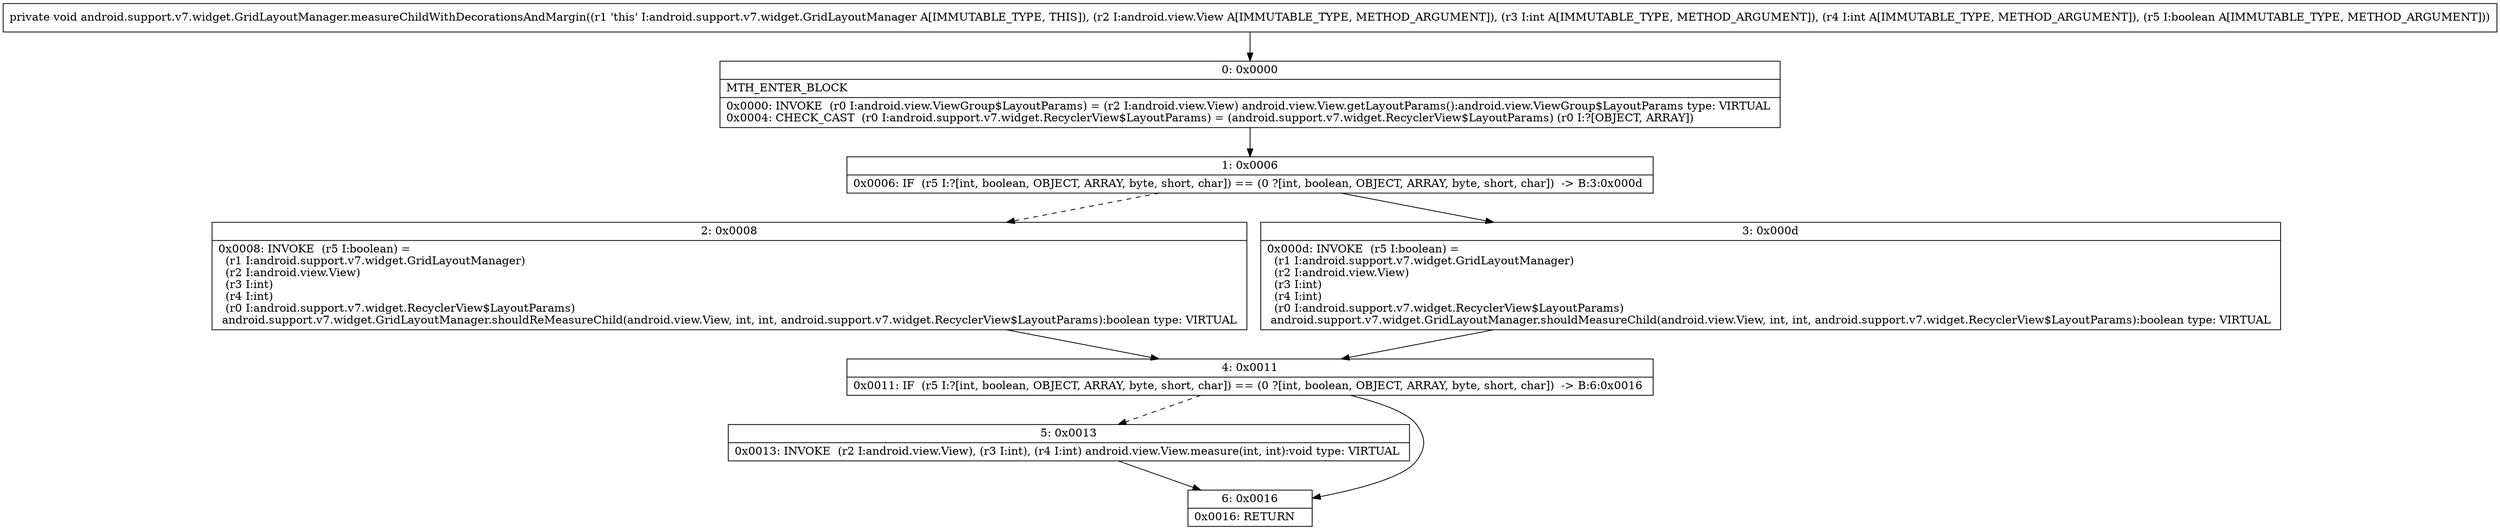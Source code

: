 digraph "CFG forandroid.support.v7.widget.GridLayoutManager.measureChildWithDecorationsAndMargin(Landroid\/view\/View;IIZ)V" {
Node_0 [shape=record,label="{0\:\ 0x0000|MTH_ENTER_BLOCK\l|0x0000: INVOKE  (r0 I:android.view.ViewGroup$LayoutParams) = (r2 I:android.view.View) android.view.View.getLayoutParams():android.view.ViewGroup$LayoutParams type: VIRTUAL \l0x0004: CHECK_CAST  (r0 I:android.support.v7.widget.RecyclerView$LayoutParams) = (android.support.v7.widget.RecyclerView$LayoutParams) (r0 I:?[OBJECT, ARRAY]) \l}"];
Node_1 [shape=record,label="{1\:\ 0x0006|0x0006: IF  (r5 I:?[int, boolean, OBJECT, ARRAY, byte, short, char]) == (0 ?[int, boolean, OBJECT, ARRAY, byte, short, char])  \-\> B:3:0x000d \l}"];
Node_2 [shape=record,label="{2\:\ 0x0008|0x0008: INVOKE  (r5 I:boolean) = \l  (r1 I:android.support.v7.widget.GridLayoutManager)\l  (r2 I:android.view.View)\l  (r3 I:int)\l  (r4 I:int)\l  (r0 I:android.support.v7.widget.RecyclerView$LayoutParams)\l android.support.v7.widget.GridLayoutManager.shouldReMeasureChild(android.view.View, int, int, android.support.v7.widget.RecyclerView$LayoutParams):boolean type: VIRTUAL \l}"];
Node_3 [shape=record,label="{3\:\ 0x000d|0x000d: INVOKE  (r5 I:boolean) = \l  (r1 I:android.support.v7.widget.GridLayoutManager)\l  (r2 I:android.view.View)\l  (r3 I:int)\l  (r4 I:int)\l  (r0 I:android.support.v7.widget.RecyclerView$LayoutParams)\l android.support.v7.widget.GridLayoutManager.shouldMeasureChild(android.view.View, int, int, android.support.v7.widget.RecyclerView$LayoutParams):boolean type: VIRTUAL \l}"];
Node_4 [shape=record,label="{4\:\ 0x0011|0x0011: IF  (r5 I:?[int, boolean, OBJECT, ARRAY, byte, short, char]) == (0 ?[int, boolean, OBJECT, ARRAY, byte, short, char])  \-\> B:6:0x0016 \l}"];
Node_5 [shape=record,label="{5\:\ 0x0013|0x0013: INVOKE  (r2 I:android.view.View), (r3 I:int), (r4 I:int) android.view.View.measure(int, int):void type: VIRTUAL \l}"];
Node_6 [shape=record,label="{6\:\ 0x0016|0x0016: RETURN   \l}"];
MethodNode[shape=record,label="{private void android.support.v7.widget.GridLayoutManager.measureChildWithDecorationsAndMargin((r1 'this' I:android.support.v7.widget.GridLayoutManager A[IMMUTABLE_TYPE, THIS]), (r2 I:android.view.View A[IMMUTABLE_TYPE, METHOD_ARGUMENT]), (r3 I:int A[IMMUTABLE_TYPE, METHOD_ARGUMENT]), (r4 I:int A[IMMUTABLE_TYPE, METHOD_ARGUMENT]), (r5 I:boolean A[IMMUTABLE_TYPE, METHOD_ARGUMENT])) }"];
MethodNode -> Node_0;
Node_0 -> Node_1;
Node_1 -> Node_2[style=dashed];
Node_1 -> Node_3;
Node_2 -> Node_4;
Node_3 -> Node_4;
Node_4 -> Node_5[style=dashed];
Node_4 -> Node_6;
Node_5 -> Node_6;
}

